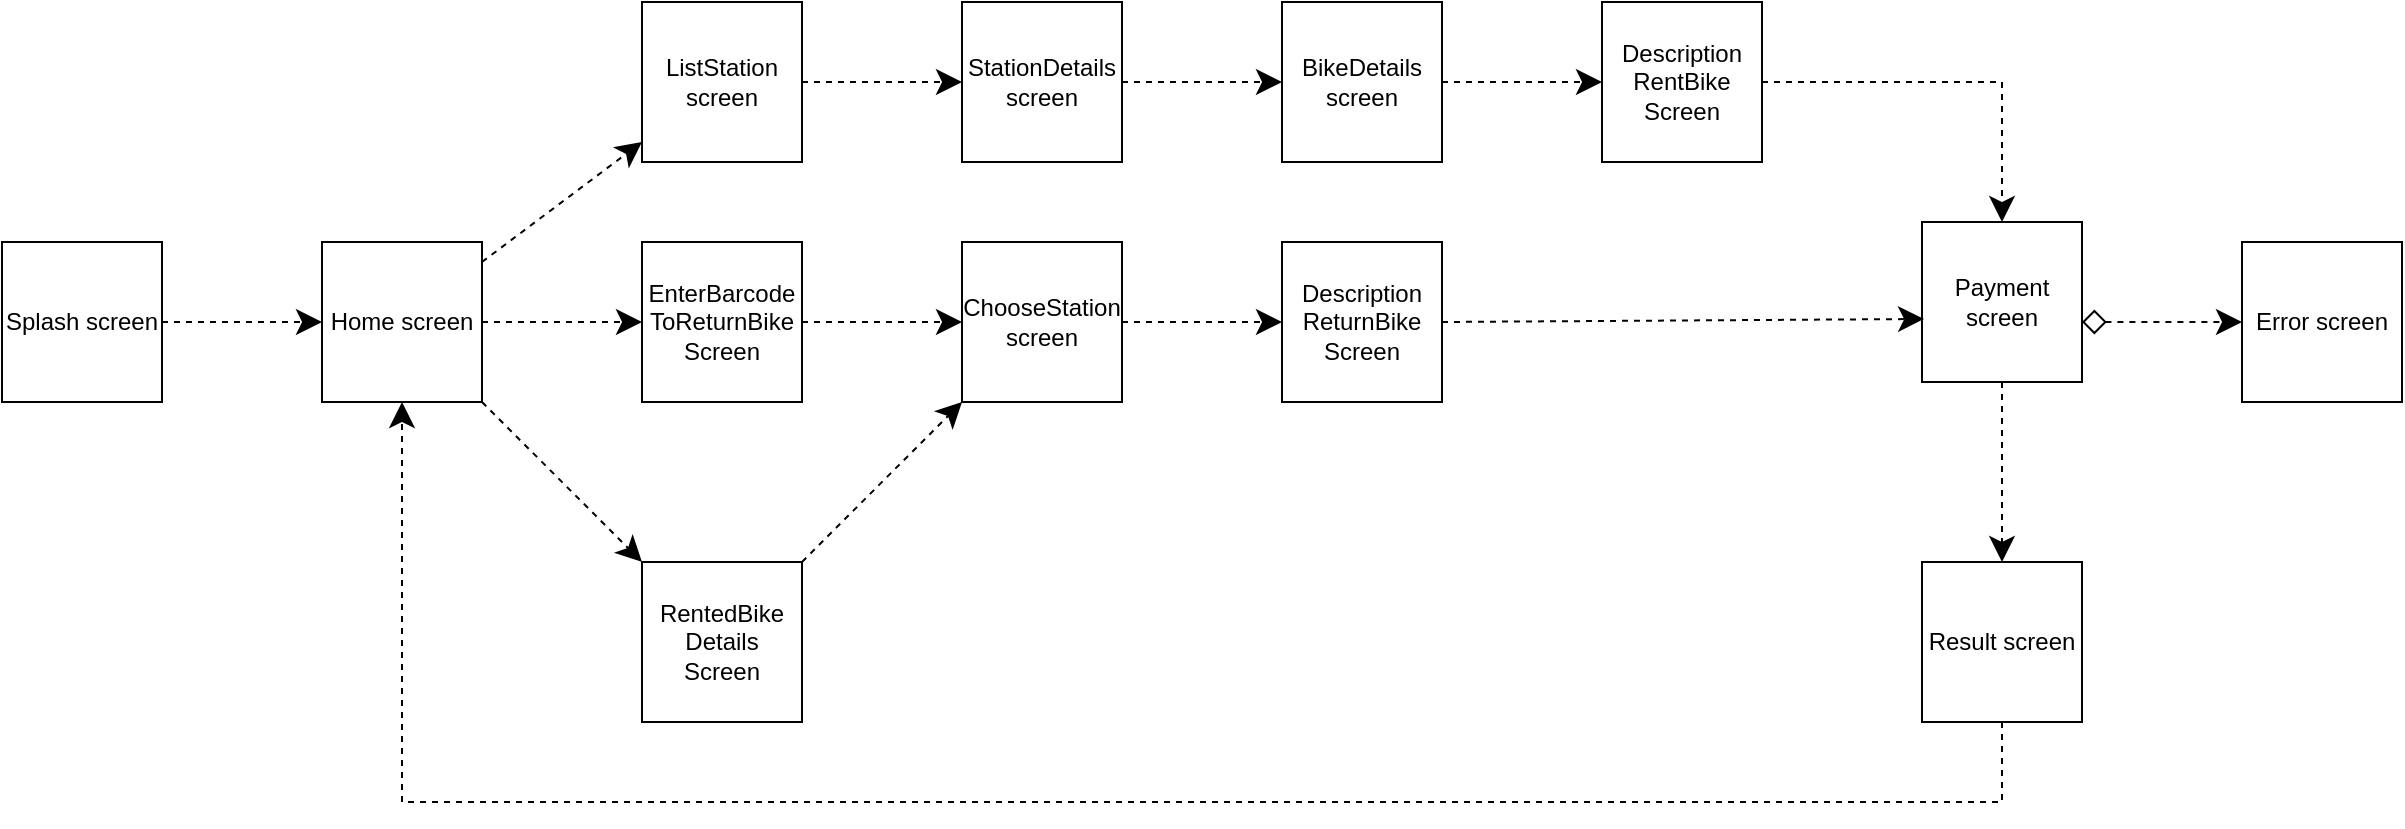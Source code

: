 <mxfile version="15.6.8" type="github">
  <diagram id="UtjtHxvpTNG3A3gmJq5W" name="Page-1">
    <mxGraphModel dx="2485" dy="913" grid="1" gridSize="10" guides="1" tooltips="1" connect="1" arrows="1" fold="1" page="1" pageScale="1" pageWidth="850" pageHeight="1100" math="0" shadow="0">
      <root>
        <mxCell id="0" />
        <mxCell id="1" parent="0" />
        <mxCell id="pJTbSURzEnJiwAbq2Et7-1" value="Splash screen" style="whiteSpace=wrap;html=1;aspect=fixed;" parent="1" vertex="1">
          <mxGeometry x="-520" y="560" width="80" height="80" as="geometry" />
        </mxCell>
        <mxCell id="pJTbSURzEnJiwAbq2Et7-2" value="Home screen" style="whiteSpace=wrap;html=1;aspect=fixed;" parent="1" vertex="1">
          <mxGeometry x="-360" y="560" width="80" height="80" as="geometry" />
        </mxCell>
        <mxCell id="pJTbSURzEnJiwAbq2Et7-4" value="BikeDetails screen" style="whiteSpace=wrap;html=1;aspect=fixed;" parent="1" vertex="1">
          <mxGeometry x="120" y="440" width="80" height="80" as="geometry" />
        </mxCell>
        <mxCell id="pJTbSURzEnJiwAbq2Et7-5" value="Payment screen" style="whiteSpace=wrap;html=1;aspect=fixed;" parent="1" vertex="1">
          <mxGeometry x="440" y="550" width="80" height="80" as="geometry" />
        </mxCell>
        <mxCell id="pJTbSURzEnJiwAbq2Et7-6" value="Result screen" style="whiteSpace=wrap;html=1;aspect=fixed;" parent="1" vertex="1">
          <mxGeometry x="440" y="720" width="80" height="80" as="geometry" />
        </mxCell>
        <mxCell id="pJTbSURzEnJiwAbq2Et7-7" value="RentedBike&lt;br&gt;Details Screen" style="whiteSpace=wrap;html=1;aspect=fixed;" parent="1" vertex="1">
          <mxGeometry x="-200" y="720" width="80" height="80" as="geometry" />
        </mxCell>
        <mxCell id="pJTbSURzEnJiwAbq2Et7-8" value="ChooseStation&lt;br&gt;screen" style="whiteSpace=wrap;html=1;aspect=fixed;" parent="1" vertex="1">
          <mxGeometry x="-40" y="560" width="80" height="80" as="geometry" />
        </mxCell>
        <mxCell id="pJTbSURzEnJiwAbq2Et7-10" value="ListStation&lt;br&gt;screen" style="whiteSpace=wrap;html=1;aspect=fixed;" parent="1" vertex="1">
          <mxGeometry x="-200" y="440" width="80" height="80" as="geometry" />
        </mxCell>
        <mxCell id="pJTbSURzEnJiwAbq2Et7-11" value="StationDetails&lt;br&gt;screen" style="whiteSpace=wrap;html=1;aspect=fixed;" parent="1" vertex="1">
          <mxGeometry x="-40" y="440" width="80" height="80" as="geometry" />
        </mxCell>
        <mxCell id="pJTbSURzEnJiwAbq2Et7-12" value="" style="endArrow=classic;dashed=1;html=1;rounded=0;endFill=1;endSize=10;startSize=10;" parent="1" source="pJTbSURzEnJiwAbq2Et7-1" target="pJTbSURzEnJiwAbq2Et7-2" edge="1">
          <mxGeometry width="50" height="50" relative="1" as="geometry">
            <mxPoint x="160" y="650" as="sourcePoint" />
            <mxPoint x="210" y="600" as="targetPoint" />
          </mxGeometry>
        </mxCell>
        <mxCell id="pJTbSURzEnJiwAbq2Et7-22" value="" style="endArrow=classic;dashed=1;html=1;rounded=0;endFill=1;endSize=10;startSize=10;" parent="1" source="pJTbSURzEnJiwAbq2Et7-2" target="pJTbSURzEnJiwAbq2Et7-10" edge="1">
          <mxGeometry width="50" height="50" relative="1" as="geometry">
            <mxPoint x="-190" y="570" as="sourcePoint" />
            <mxPoint x="-110" y="570" as="targetPoint" />
            <Array as="points" />
          </mxGeometry>
        </mxCell>
        <mxCell id="pJTbSURzEnJiwAbq2Et7-23" value="Error screen" style="whiteSpace=wrap;html=1;aspect=fixed;" parent="1" vertex="1">
          <mxGeometry x="600" y="560" width="80" height="80" as="geometry" />
        </mxCell>
        <mxCell id="pJTbSURzEnJiwAbq2Et7-27" value="" style="endArrow=classic;dashed=1;html=1;rounded=0;exitX=1;exitY=0.5;exitDx=0;exitDy=0;endFill=1;endSize=10;startSize=10;" parent="1" source="pJTbSURzEnJiwAbq2Et7-10" target="pJTbSURzEnJiwAbq2Et7-11" edge="1">
          <mxGeometry width="50" height="50" relative="1" as="geometry">
            <mxPoint x="-110" y="490" as="sourcePoint" />
            <mxPoint x="-30" y="490" as="targetPoint" />
          </mxGeometry>
        </mxCell>
        <mxCell id="pJTbSURzEnJiwAbq2Et7-29" value="" style="endArrow=classic;dashed=1;html=1;rounded=0;exitX=1;exitY=0.5;exitDx=0;exitDy=0;endFill=1;endSize=10;startSize=10;" parent="1" source="pJTbSURzEnJiwAbq2Et7-11" target="pJTbSURzEnJiwAbq2Et7-4" edge="1">
          <mxGeometry width="50" height="50" relative="1" as="geometry">
            <mxPoint x="-110" y="280" as="sourcePoint" />
            <mxPoint x="130" y="280" as="targetPoint" />
          </mxGeometry>
        </mxCell>
        <mxCell id="1Dzn3xoD6E7Gt4VyGmAh-1" value="Description&lt;br&gt;RentBike&lt;br&gt;Screen" style="whiteSpace=wrap;html=1;aspect=fixed;" vertex="1" parent="1">
          <mxGeometry x="280" y="440" width="80" height="80" as="geometry" />
        </mxCell>
        <mxCell id="1Dzn3xoD6E7Gt4VyGmAh-2" value="" style="endArrow=classic;dashed=1;html=1;rounded=0;exitX=1;exitY=0.5;exitDx=0;exitDy=0;endFill=1;endSize=10;startSize=10;entryX=0;entryY=0.5;entryDx=0;entryDy=0;" edge="1" parent="1" source="pJTbSURzEnJiwAbq2Et7-4" target="1Dzn3xoD6E7Gt4VyGmAh-1">
          <mxGeometry width="50" height="50" relative="1" as="geometry">
            <mxPoint x="50" y="490" as="sourcePoint" />
            <mxPoint x="130" y="490" as="targetPoint" />
          </mxGeometry>
        </mxCell>
        <mxCell id="1Dzn3xoD6E7Gt4VyGmAh-3" value="" style="endArrow=classic;dashed=1;html=1;rounded=0;exitX=1;exitY=0.5;exitDx=0;exitDy=0;endFill=1;endSize=10;startSize=10;" edge="1" parent="1" source="1Dzn3xoD6E7Gt4VyGmAh-1" target="pJTbSURzEnJiwAbq2Et7-5">
          <mxGeometry width="50" height="50" relative="1" as="geometry">
            <mxPoint x="50" y="490" as="sourcePoint" />
            <mxPoint x="130" y="490" as="targetPoint" />
            <Array as="points">
              <mxPoint x="480" y="480" />
            </Array>
          </mxGeometry>
        </mxCell>
        <mxCell id="1Dzn3xoD6E7Gt4VyGmAh-4" value="EnterBarcode&lt;br&gt;ToReturnBike&lt;br&gt;Screen" style="whiteSpace=wrap;html=1;aspect=fixed;" vertex="1" parent="1">
          <mxGeometry x="-200" y="560" width="80" height="80" as="geometry" />
        </mxCell>
        <mxCell id="1Dzn3xoD6E7Gt4VyGmAh-6" value="Description&lt;br&gt;ReturnBike&lt;br&gt;Screen" style="whiteSpace=wrap;html=1;aspect=fixed;" vertex="1" parent="1">
          <mxGeometry x="120" y="560" width="80" height="80" as="geometry" />
        </mxCell>
        <mxCell id="1Dzn3xoD6E7Gt4VyGmAh-7" value="" style="endArrow=classic;dashed=1;html=1;rounded=0;endFill=1;startArrow=diamond;startFill=0;endSize=10;startSize=10;entryX=0;entryY=0.5;entryDx=0;entryDy=0;" edge="1" parent="1" target="pJTbSURzEnJiwAbq2Et7-23">
          <mxGeometry width="50" height="50" relative="1" as="geometry">
            <mxPoint x="520" y="600" as="sourcePoint" />
            <mxPoint y="640" as="targetPoint" />
          </mxGeometry>
        </mxCell>
        <mxCell id="1Dzn3xoD6E7Gt4VyGmAh-8" value="" style="endArrow=classic;dashed=1;html=1;rounded=0;exitX=1;exitY=0.5;exitDx=0;exitDy=0;endFill=1;endSize=10;startSize=10;entryX=0;entryY=0.5;entryDx=0;entryDy=0;" edge="1" parent="1" source="pJTbSURzEnJiwAbq2Et7-2" target="1Dzn3xoD6E7Gt4VyGmAh-4">
          <mxGeometry width="50" height="50" relative="1" as="geometry">
            <mxPoint x="-270" y="610" as="sourcePoint" />
            <mxPoint x="-190" y="530" as="targetPoint" />
            <Array as="points" />
          </mxGeometry>
        </mxCell>
        <mxCell id="1Dzn3xoD6E7Gt4VyGmAh-9" value="" style="endArrow=classic;dashed=1;html=1;rounded=0;exitX=1;exitY=0.5;exitDx=0;exitDy=0;endFill=1;endSize=10;startSize=10;entryX=0;entryY=0.5;entryDx=0;entryDy=0;" edge="1" parent="1" source="1Dzn3xoD6E7Gt4VyGmAh-4" target="pJTbSURzEnJiwAbq2Et7-8">
          <mxGeometry width="50" height="50" relative="1" as="geometry">
            <mxPoint x="-260" y="620" as="sourcePoint" />
            <mxPoint x="-180" y="540" as="targetPoint" />
            <Array as="points" />
          </mxGeometry>
        </mxCell>
        <mxCell id="1Dzn3xoD6E7Gt4VyGmAh-10" value="" style="endArrow=classic;dashed=1;html=1;rounded=0;exitX=1;exitY=0.5;exitDx=0;exitDy=0;endFill=1;endSize=10;startSize=10;entryX=0;entryY=0.5;entryDx=0;entryDy=0;" edge="1" parent="1" source="pJTbSURzEnJiwAbq2Et7-8" target="1Dzn3xoD6E7Gt4VyGmAh-6">
          <mxGeometry width="50" height="50" relative="1" as="geometry">
            <mxPoint x="-250" y="630" as="sourcePoint" />
            <mxPoint x="-170" y="550" as="targetPoint" />
            <Array as="points" />
          </mxGeometry>
        </mxCell>
        <mxCell id="1Dzn3xoD6E7Gt4VyGmAh-11" value="" style="endArrow=classic;dashed=1;html=1;rounded=0;exitX=1;exitY=0.5;exitDx=0;exitDy=0;endFill=1;endSize=10;startSize=10;entryX=0.013;entryY=0.606;entryDx=0;entryDy=0;entryPerimeter=0;" edge="1" parent="1" source="1Dzn3xoD6E7Gt4VyGmAh-6" target="pJTbSURzEnJiwAbq2Et7-5">
          <mxGeometry width="50" height="50" relative="1" as="geometry">
            <mxPoint x="-240" y="640" as="sourcePoint" />
            <mxPoint x="-160" y="560" as="targetPoint" />
            <Array as="points" />
          </mxGeometry>
        </mxCell>
        <mxCell id="1Dzn3xoD6E7Gt4VyGmAh-12" value="" style="endArrow=classic;dashed=1;html=1;rounded=0;exitX=1;exitY=1;exitDx=0;exitDy=0;endFill=1;endSize=10;startSize=10;entryX=0;entryY=0;entryDx=0;entryDy=0;" edge="1" parent="1" source="pJTbSURzEnJiwAbq2Et7-2" target="pJTbSURzEnJiwAbq2Et7-7">
          <mxGeometry width="50" height="50" relative="1" as="geometry">
            <mxPoint x="-230" y="650" as="sourcePoint" />
            <mxPoint x="-150" y="570" as="targetPoint" />
            <Array as="points" />
          </mxGeometry>
        </mxCell>
        <mxCell id="1Dzn3xoD6E7Gt4VyGmAh-13" value="" style="endArrow=classic;dashed=1;html=1;rounded=0;exitX=0.5;exitY=1;exitDx=0;exitDy=0;endFill=1;endSize=10;startSize=10;entryX=0.5;entryY=0;entryDx=0;entryDy=0;" edge="1" parent="1" source="pJTbSURzEnJiwAbq2Et7-5" target="pJTbSURzEnJiwAbq2Et7-6">
          <mxGeometry width="50" height="50" relative="1" as="geometry">
            <mxPoint x="-220" y="660" as="sourcePoint" />
            <mxPoint x="-140" y="580" as="targetPoint" />
            <Array as="points" />
          </mxGeometry>
        </mxCell>
        <mxCell id="1Dzn3xoD6E7Gt4VyGmAh-14" value="" style="endArrow=classic;dashed=1;html=1;rounded=0;exitX=1;exitY=0;exitDx=0;exitDy=0;endFill=1;endSize=10;startSize=10;entryX=0;entryY=1;entryDx=0;entryDy=0;" edge="1" parent="1" source="pJTbSURzEnJiwAbq2Et7-7" target="pJTbSURzEnJiwAbq2Et7-8">
          <mxGeometry width="50" height="50" relative="1" as="geometry">
            <mxPoint x="-270" y="650" as="sourcePoint" />
            <mxPoint x="-190" y="730" as="targetPoint" />
            <Array as="points" />
          </mxGeometry>
        </mxCell>
        <mxCell id="1Dzn3xoD6E7Gt4VyGmAh-15" value="" style="endArrow=classic;dashed=1;html=1;rounded=0;exitX=0.5;exitY=1;exitDx=0;exitDy=0;endFill=1;endSize=10;startSize=10;entryX=0.5;entryY=1;entryDx=0;entryDy=0;" edge="1" parent="1" source="pJTbSURzEnJiwAbq2Et7-6" target="pJTbSURzEnJiwAbq2Et7-2">
          <mxGeometry width="50" height="50" relative="1" as="geometry">
            <mxPoint x="-110" y="730" as="sourcePoint" />
            <mxPoint x="-30" y="650" as="targetPoint" />
            <Array as="points">
              <mxPoint x="480" y="840" />
              <mxPoint x="-320" y="840" />
            </Array>
          </mxGeometry>
        </mxCell>
      </root>
    </mxGraphModel>
  </diagram>
</mxfile>

